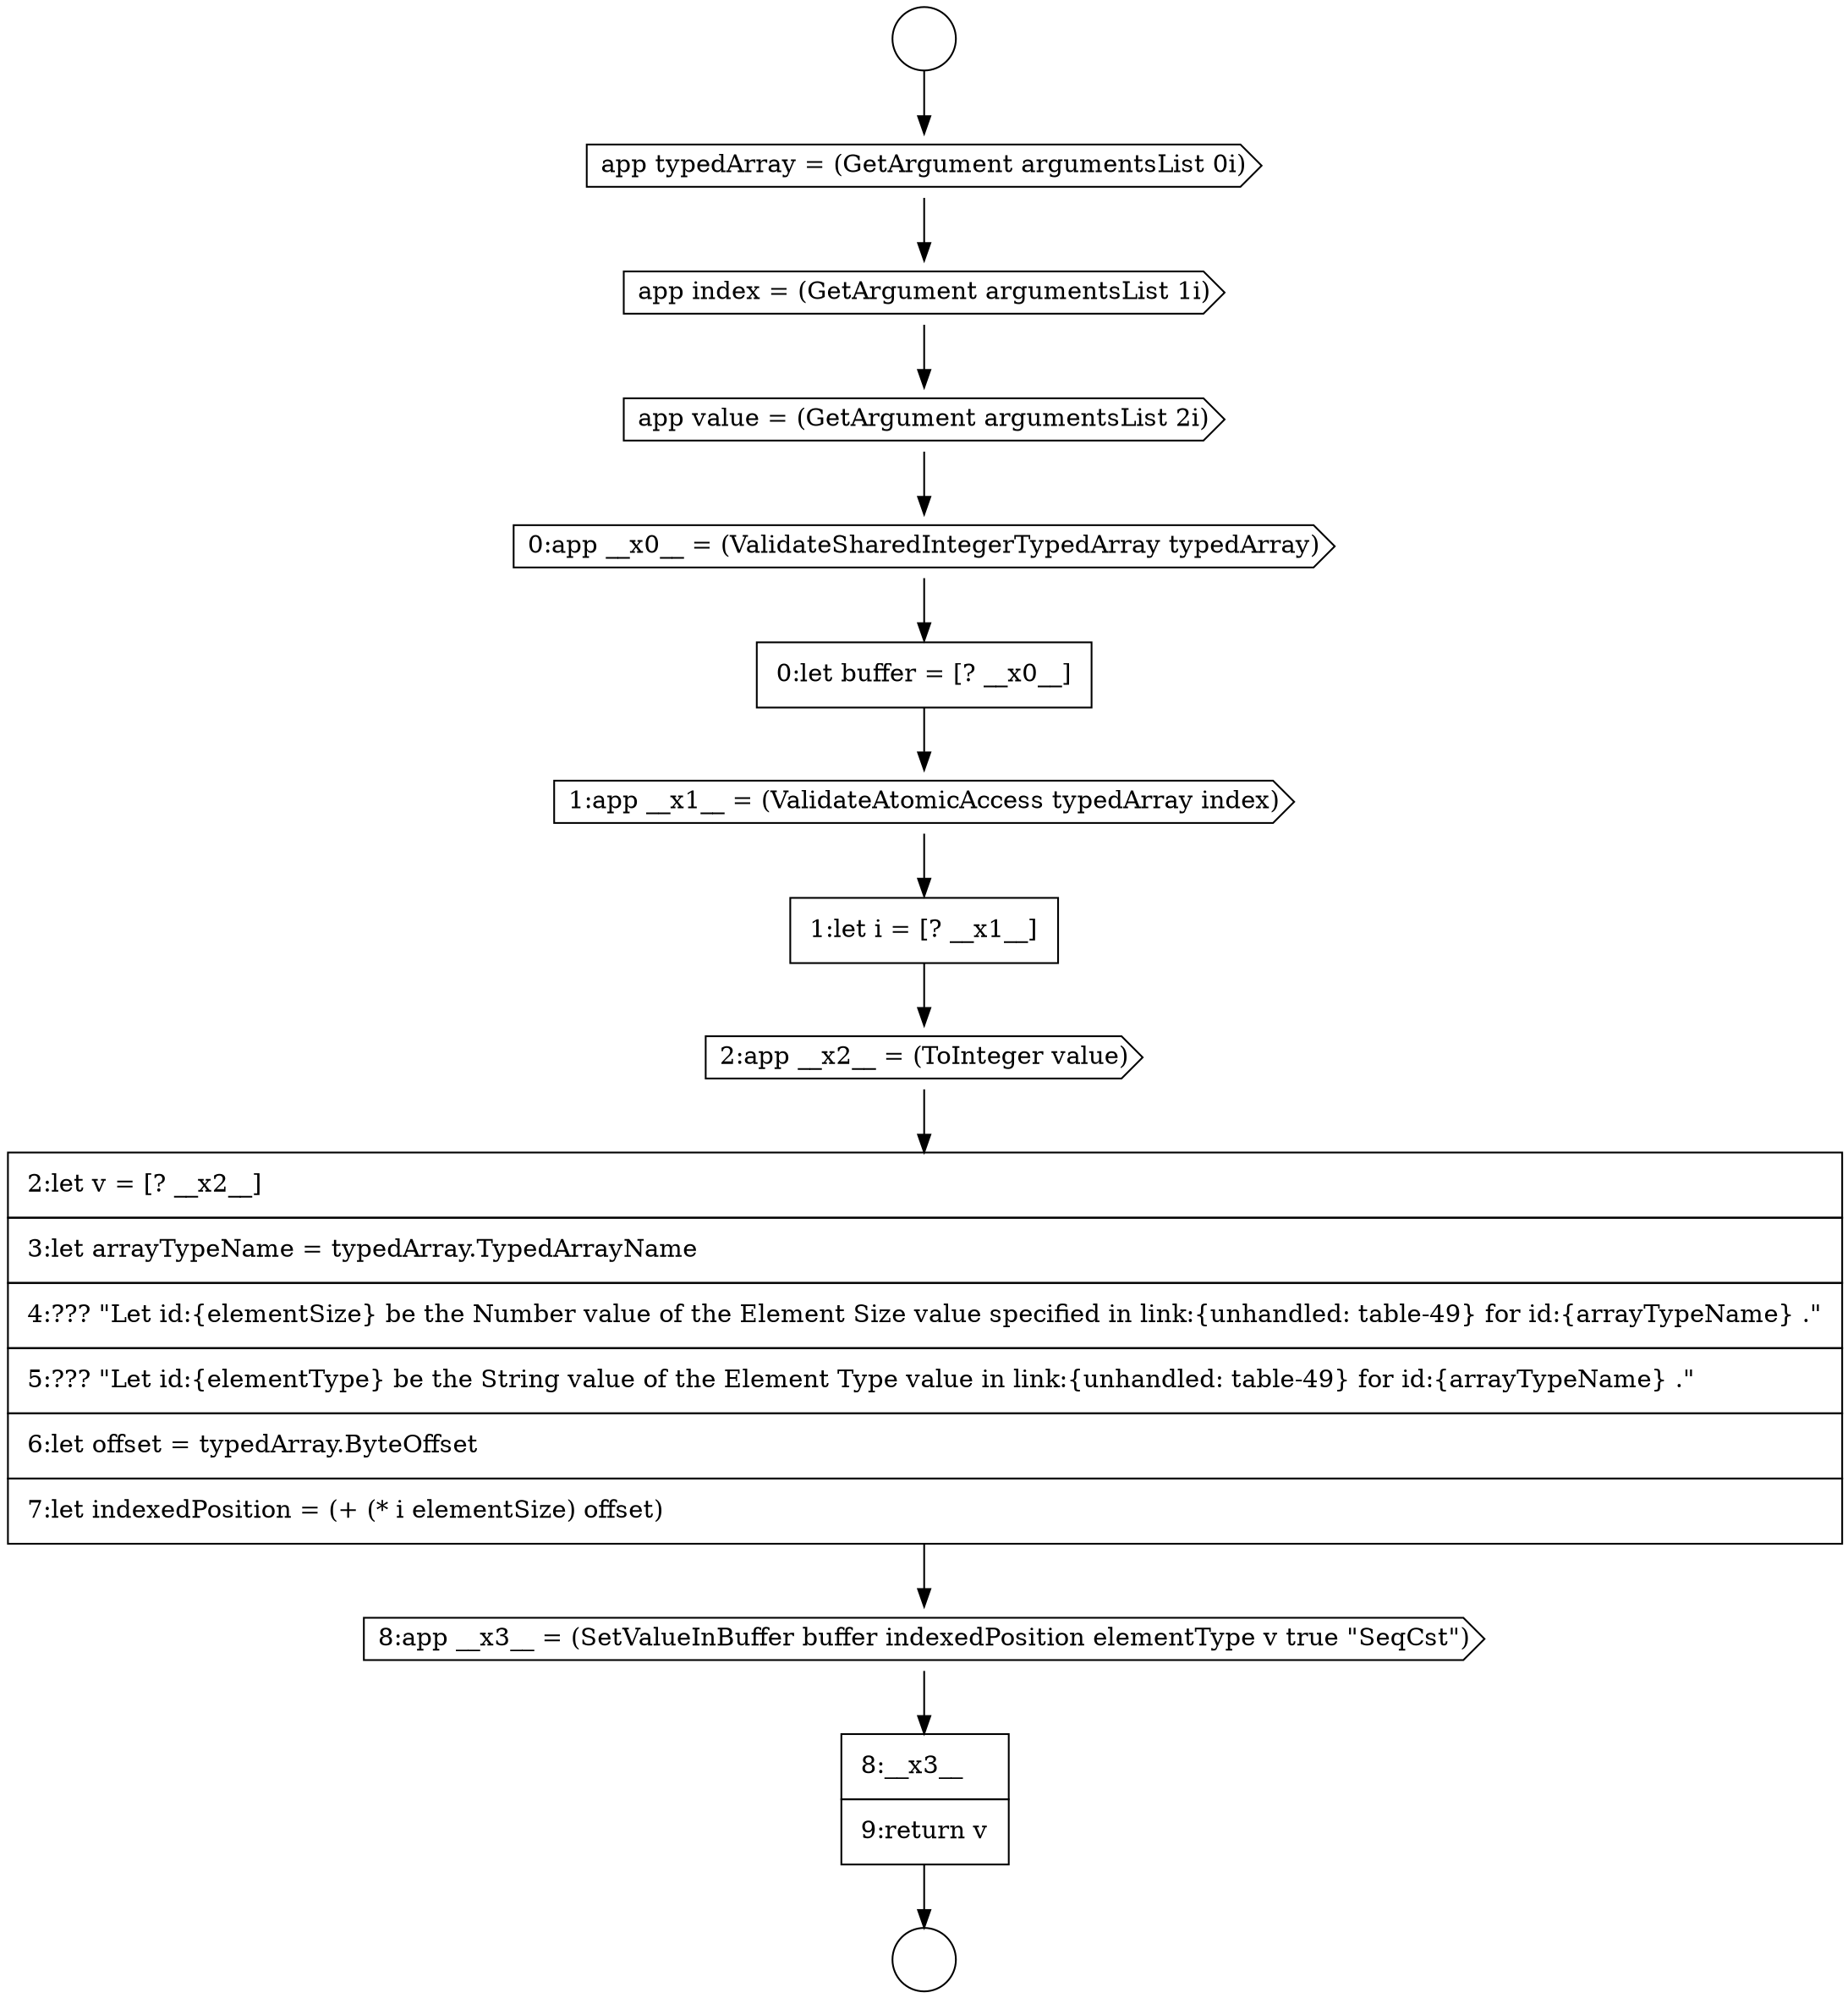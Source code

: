 digraph {
  node15889 [shape=cds, label=<<font color="black">app value = (GetArgument argumentsList 2i)</font>> color="black" fillcolor="white" style=filled]
  node15885 [shape=circle label=" " color="black" fillcolor="white" style=filled]
  node15893 [shape=none, margin=0, label=<<font color="black">
    <table border="0" cellborder="1" cellspacing="0" cellpadding="10">
      <tr><td align="left">1:let i = [? __x1__]</td></tr>
    </table>
  </font>> color="black" fillcolor="white" style=filled]
  node15892 [shape=cds, label=<<font color="black">1:app __x1__ = (ValidateAtomicAccess typedArray index)</font>> color="black" fillcolor="white" style=filled]
  node15886 [shape=circle label=" " color="black" fillcolor="white" style=filled]
  node15896 [shape=cds, label=<<font color="black">8:app __x3__ = (SetValueInBuffer buffer indexedPosition elementType v true &quot;SeqCst&quot;)</font>> color="black" fillcolor="white" style=filled]
  node15897 [shape=none, margin=0, label=<<font color="black">
    <table border="0" cellborder="1" cellspacing="0" cellpadding="10">
      <tr><td align="left">8:__x3__</td></tr>
      <tr><td align="left">9:return v</td></tr>
    </table>
  </font>> color="black" fillcolor="white" style=filled]
  node15887 [shape=cds, label=<<font color="black">app typedArray = (GetArgument argumentsList 0i)</font>> color="black" fillcolor="white" style=filled]
  node15891 [shape=none, margin=0, label=<<font color="black">
    <table border="0" cellborder="1" cellspacing="0" cellpadding="10">
      <tr><td align="left">0:let buffer = [? __x0__]</td></tr>
    </table>
  </font>> color="black" fillcolor="white" style=filled]
  node15895 [shape=none, margin=0, label=<<font color="black">
    <table border="0" cellborder="1" cellspacing="0" cellpadding="10">
      <tr><td align="left">2:let v = [? __x2__]</td></tr>
      <tr><td align="left">3:let arrayTypeName = typedArray.TypedArrayName</td></tr>
      <tr><td align="left">4:??? &quot;Let id:{elementSize} be the Number value of the Element Size value specified in link:{unhandled: table-49} for id:{arrayTypeName} .&quot;</td></tr>
      <tr><td align="left">5:??? &quot;Let id:{elementType} be the String value of the Element Type value in link:{unhandled: table-49} for id:{arrayTypeName} .&quot;</td></tr>
      <tr><td align="left">6:let offset = typedArray.ByteOffset</td></tr>
      <tr><td align="left">7:let indexedPosition = (+ (* i elementSize) offset)</td></tr>
    </table>
  </font>> color="black" fillcolor="white" style=filled]
  node15888 [shape=cds, label=<<font color="black">app index = (GetArgument argumentsList 1i)</font>> color="black" fillcolor="white" style=filled]
  node15890 [shape=cds, label=<<font color="black">0:app __x0__ = (ValidateSharedIntegerTypedArray typedArray)</font>> color="black" fillcolor="white" style=filled]
  node15894 [shape=cds, label=<<font color="black">2:app __x2__ = (ToInteger value)</font>> color="black" fillcolor="white" style=filled]
  node15896 -> node15897 [ color="black"]
  node15892 -> node15893 [ color="black"]
  node15891 -> node15892 [ color="black"]
  node15897 -> node15886 [ color="black"]
  node15885 -> node15887 [ color="black"]
  node15895 -> node15896 [ color="black"]
  node15893 -> node15894 [ color="black"]
  node15888 -> node15889 [ color="black"]
  node15890 -> node15891 [ color="black"]
  node15894 -> node15895 [ color="black"]
  node15887 -> node15888 [ color="black"]
  node15889 -> node15890 [ color="black"]
}
